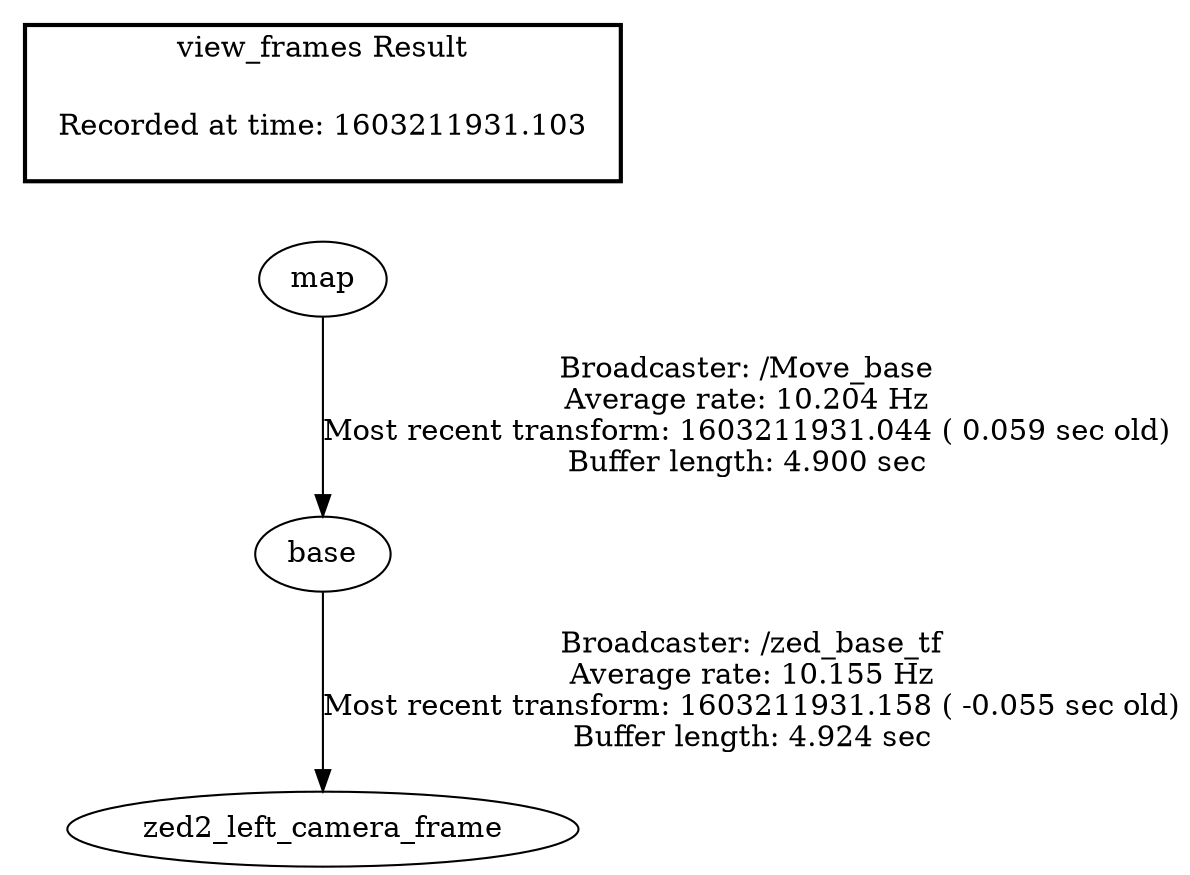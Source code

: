 digraph G {
"base" -> "zed2_left_camera_frame"[label="Broadcaster: /zed_base_tf\nAverage rate: 10.155 Hz\nMost recent transform: 1603211931.158 ( -0.055 sec old)\nBuffer length: 4.924 sec\n"];
"map" -> "base"[label="Broadcaster: /Move_base\nAverage rate: 10.204 Hz\nMost recent transform: 1603211931.044 ( 0.059 sec old)\nBuffer length: 4.900 sec\n"];
edge [style=invis];
 subgraph cluster_legend { style=bold; color=black; label ="view_frames Result";
"Recorded at time: 1603211931.103"[ shape=plaintext ] ;
 }->"map";
}